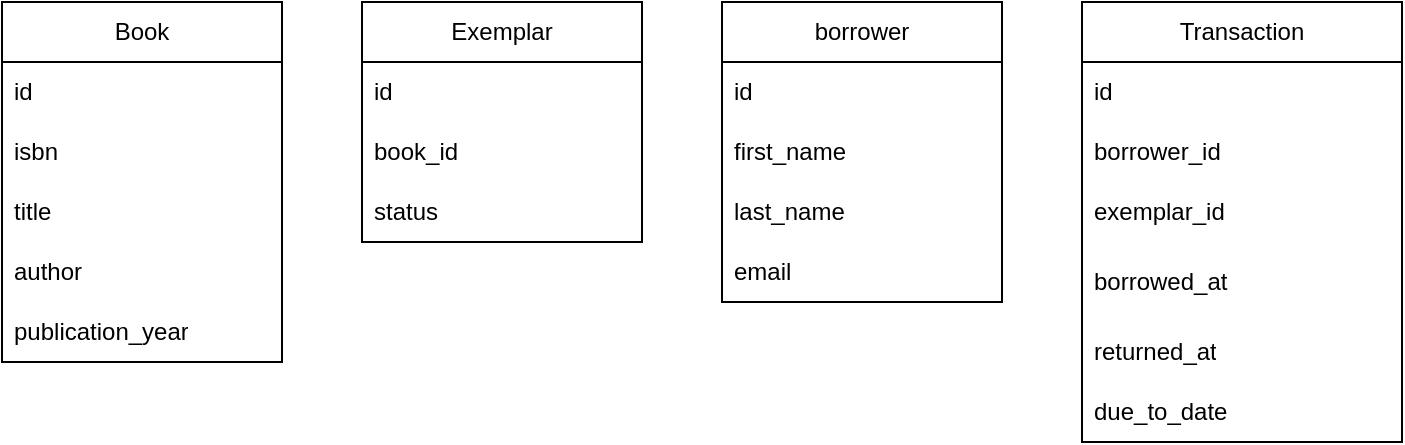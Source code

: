 <mxfile version="21.3.2" type="device">
  <diagram name="Page-1" id="MltaB3ZQAlPutJ4zJT2u">
    <mxGraphModel dx="1026" dy="692" grid="1" gridSize="10" guides="1" tooltips="1" connect="1" arrows="1" fold="1" page="1" pageScale="1" pageWidth="827" pageHeight="1169" math="0" shadow="0">
      <root>
        <mxCell id="0" />
        <mxCell id="1" parent="0" />
        <mxCell id="We6ezlLo1PNvuhiB9hoy-10" value="borrower" style="swimlane;fontStyle=0;childLayout=stackLayout;horizontal=1;startSize=30;horizontalStack=0;resizeParent=1;resizeParentMax=0;resizeLast=0;collapsible=1;marginBottom=0;whiteSpace=wrap;html=1;" parent="1" vertex="1">
          <mxGeometry x="400" y="80" width="140" height="150" as="geometry" />
        </mxCell>
        <mxCell id="We6ezlLo1PNvuhiB9hoy-11" value="id" style="text;strokeColor=none;fillColor=none;align=left;verticalAlign=middle;spacingLeft=4;spacingRight=4;overflow=hidden;points=[[0,0.5],[1,0.5]];portConstraint=eastwest;rotatable=0;whiteSpace=wrap;html=1;" parent="We6ezlLo1PNvuhiB9hoy-10" vertex="1">
          <mxGeometry y="30" width="140" height="30" as="geometry" />
        </mxCell>
        <mxCell id="We6ezlLo1PNvuhiB9hoy-12" value="first_name" style="text;strokeColor=none;fillColor=none;align=left;verticalAlign=middle;spacingLeft=4;spacingRight=4;overflow=hidden;points=[[0,0.5],[1,0.5]];portConstraint=eastwest;rotatable=0;whiteSpace=wrap;html=1;" parent="We6ezlLo1PNvuhiB9hoy-10" vertex="1">
          <mxGeometry y="60" width="140" height="30" as="geometry" />
        </mxCell>
        <mxCell id="We6ezlLo1PNvuhiB9hoy-13" value="last_name" style="text;strokeColor=none;fillColor=none;align=left;verticalAlign=middle;spacingLeft=4;spacingRight=4;overflow=hidden;points=[[0,0.5],[1,0.5]];portConstraint=eastwest;rotatable=0;whiteSpace=wrap;html=1;" parent="We6ezlLo1PNvuhiB9hoy-10" vertex="1">
          <mxGeometry y="90" width="140" height="30" as="geometry" />
        </mxCell>
        <mxCell id="We6ezlLo1PNvuhiB9hoy-26" value="email" style="text;strokeColor=none;fillColor=none;align=left;verticalAlign=middle;spacingLeft=4;spacingRight=4;overflow=hidden;points=[[0,0.5],[1,0.5]];portConstraint=eastwest;rotatable=0;whiteSpace=wrap;html=1;" parent="We6ezlLo1PNvuhiB9hoy-10" vertex="1">
          <mxGeometry y="120" width="140" height="30" as="geometry" />
        </mxCell>
        <mxCell id="We6ezlLo1PNvuhiB9hoy-16" value="Book" style="swimlane;fontStyle=0;childLayout=stackLayout;horizontal=1;startSize=30;horizontalStack=0;resizeParent=1;resizeParentMax=0;resizeLast=0;collapsible=1;marginBottom=0;whiteSpace=wrap;html=1;" parent="1" vertex="1">
          <mxGeometry x="40" y="80" width="140" height="180" as="geometry" />
        </mxCell>
        <mxCell id="We6ezlLo1PNvuhiB9hoy-17" value="id" style="text;strokeColor=none;fillColor=none;align=left;verticalAlign=middle;spacingLeft=4;spacingRight=4;overflow=hidden;points=[[0,0.5],[1,0.5]];portConstraint=eastwest;rotatable=0;whiteSpace=wrap;html=1;" parent="We6ezlLo1PNvuhiB9hoy-16" vertex="1">
          <mxGeometry y="30" width="140" height="30" as="geometry" />
        </mxCell>
        <mxCell id="LwOURwXMHYbCo00-xxc4-1" value="isbn" style="text;strokeColor=none;fillColor=none;align=left;verticalAlign=middle;spacingLeft=4;spacingRight=4;overflow=hidden;points=[[0,0.5],[1,0.5]];portConstraint=eastwest;rotatable=0;whiteSpace=wrap;html=1;" vertex="1" parent="We6ezlLo1PNvuhiB9hoy-16">
          <mxGeometry y="60" width="140" height="30" as="geometry" />
        </mxCell>
        <mxCell id="We6ezlLo1PNvuhiB9hoy-18" value="title" style="text;strokeColor=none;fillColor=none;align=left;verticalAlign=middle;spacingLeft=4;spacingRight=4;overflow=hidden;points=[[0,0.5],[1,0.5]];portConstraint=eastwest;rotatable=0;whiteSpace=wrap;html=1;" parent="We6ezlLo1PNvuhiB9hoy-16" vertex="1">
          <mxGeometry y="90" width="140" height="30" as="geometry" />
        </mxCell>
        <mxCell id="We6ezlLo1PNvuhiB9hoy-19" value="author" style="text;strokeColor=none;fillColor=none;align=left;verticalAlign=middle;spacingLeft=4;spacingRight=4;overflow=hidden;points=[[0,0.5],[1,0.5]];portConstraint=eastwest;rotatable=0;whiteSpace=wrap;html=1;" parent="We6ezlLo1PNvuhiB9hoy-16" vertex="1">
          <mxGeometry y="120" width="140" height="30" as="geometry" />
        </mxCell>
        <mxCell id="We6ezlLo1PNvuhiB9hoy-20" value="publication_year" style="text;strokeColor=none;fillColor=none;align=left;verticalAlign=middle;spacingLeft=4;spacingRight=4;overflow=hidden;points=[[0,0.5],[1,0.5]];portConstraint=eastwest;rotatable=0;whiteSpace=wrap;html=1;" parent="We6ezlLo1PNvuhiB9hoy-16" vertex="1">
          <mxGeometry y="150" width="140" height="30" as="geometry" />
        </mxCell>
        <mxCell id="rtzHnB-w_szv6Rbunht4-8" value="Exemplar" style="swimlane;fontStyle=0;childLayout=stackLayout;horizontal=1;startSize=30;horizontalStack=0;resizeParent=1;resizeParentMax=0;resizeLast=0;collapsible=1;marginBottom=0;whiteSpace=wrap;html=1;" parent="1" vertex="1">
          <mxGeometry x="220" y="80" width="140" height="120" as="geometry" />
        </mxCell>
        <mxCell id="rtzHnB-w_szv6Rbunht4-9" value="id" style="text;strokeColor=none;fillColor=none;align=left;verticalAlign=middle;spacingLeft=4;spacingRight=4;overflow=hidden;points=[[0,0.5],[1,0.5]];portConstraint=eastwest;rotatable=0;whiteSpace=wrap;html=1;" parent="rtzHnB-w_szv6Rbunht4-8" vertex="1">
          <mxGeometry y="30" width="140" height="30" as="geometry" />
        </mxCell>
        <mxCell id="rtzHnB-w_szv6Rbunht4-11" value="book_id" style="text;strokeColor=none;fillColor=none;align=left;verticalAlign=middle;spacingLeft=4;spacingRight=4;overflow=hidden;points=[[0,0.5],[1,0.5]];portConstraint=eastwest;rotatable=0;whiteSpace=wrap;html=1;" parent="rtzHnB-w_szv6Rbunht4-8" vertex="1">
          <mxGeometry y="60" width="140" height="30" as="geometry" />
        </mxCell>
        <mxCell id="rtzHnB-w_szv6Rbunht4-12" value="status" style="text;strokeColor=none;fillColor=none;align=left;verticalAlign=middle;spacingLeft=4;spacingRight=4;overflow=hidden;points=[[0,0.5],[1,0.5]];portConstraint=eastwest;rotatable=0;whiteSpace=wrap;html=1;" parent="rtzHnB-w_szv6Rbunht4-8" vertex="1">
          <mxGeometry y="90" width="140" height="30" as="geometry" />
        </mxCell>
        <mxCell id="rtzHnB-w_szv6Rbunht4-21" value="Transaction" style="swimlane;fontStyle=0;childLayout=stackLayout;horizontal=1;startSize=30;horizontalStack=0;resizeParent=1;resizeParentMax=0;resizeLast=0;collapsible=1;marginBottom=0;whiteSpace=wrap;html=1;" parent="1" vertex="1">
          <mxGeometry x="580" y="80" width="160" height="220" as="geometry" />
        </mxCell>
        <mxCell id="rtzHnB-w_szv6Rbunht4-22" value="id" style="text;strokeColor=none;fillColor=none;align=left;verticalAlign=middle;spacingLeft=4;spacingRight=4;overflow=hidden;points=[[0,0.5],[1,0.5]];portConstraint=eastwest;rotatable=0;whiteSpace=wrap;html=1;" parent="rtzHnB-w_szv6Rbunht4-21" vertex="1">
          <mxGeometry y="30" width="160" height="30" as="geometry" />
        </mxCell>
        <mxCell id="rtzHnB-w_szv6Rbunht4-24" value="borrower_id" style="text;strokeColor=none;fillColor=none;align=left;verticalAlign=middle;spacingLeft=4;spacingRight=4;overflow=hidden;points=[[0,0.5],[1,0.5]];portConstraint=eastwest;rotatable=0;whiteSpace=wrap;html=1;" parent="rtzHnB-w_szv6Rbunht4-21" vertex="1">
          <mxGeometry y="60" width="160" height="30" as="geometry" />
        </mxCell>
        <mxCell id="rtzHnB-w_szv6Rbunht4-25" value="exemplar_id" style="text;strokeColor=none;fillColor=none;align=left;verticalAlign=middle;spacingLeft=4;spacingRight=4;overflow=hidden;points=[[0,0.5],[1,0.5]];portConstraint=eastwest;rotatable=0;whiteSpace=wrap;html=1;" parent="rtzHnB-w_szv6Rbunht4-21" vertex="1">
          <mxGeometry y="90" width="160" height="30" as="geometry" />
        </mxCell>
        <mxCell id="rtzHnB-w_szv6Rbunht4-27" value="borrowed_at" style="text;strokeColor=none;fillColor=none;align=left;verticalAlign=middle;spacingLeft=4;spacingRight=4;overflow=hidden;points=[[0,0.5],[1,0.5]];portConstraint=eastwest;rotatable=0;whiteSpace=wrap;html=1;" parent="rtzHnB-w_szv6Rbunht4-21" vertex="1">
          <mxGeometry y="120" width="160" height="40" as="geometry" />
        </mxCell>
        <mxCell id="rtzHnB-w_szv6Rbunht4-29" value="returned_at" style="text;strokeColor=none;fillColor=none;align=left;verticalAlign=middle;spacingLeft=4;spacingRight=4;overflow=hidden;points=[[0,0.5],[1,0.5]];portConstraint=eastwest;rotatable=0;whiteSpace=wrap;html=1;" parent="rtzHnB-w_szv6Rbunht4-21" vertex="1">
          <mxGeometry y="160" width="160" height="30" as="geometry" />
        </mxCell>
        <mxCell id="rtzHnB-w_szv6Rbunht4-31" value="due_to_date" style="text;strokeColor=none;fillColor=none;align=left;verticalAlign=middle;spacingLeft=4;spacingRight=4;overflow=hidden;points=[[0,0.5],[1,0.5]];portConstraint=eastwest;rotatable=0;whiteSpace=wrap;html=1;" parent="rtzHnB-w_szv6Rbunht4-21" vertex="1">
          <mxGeometry y="190" width="160" height="30" as="geometry" />
        </mxCell>
      </root>
    </mxGraphModel>
  </diagram>
</mxfile>
